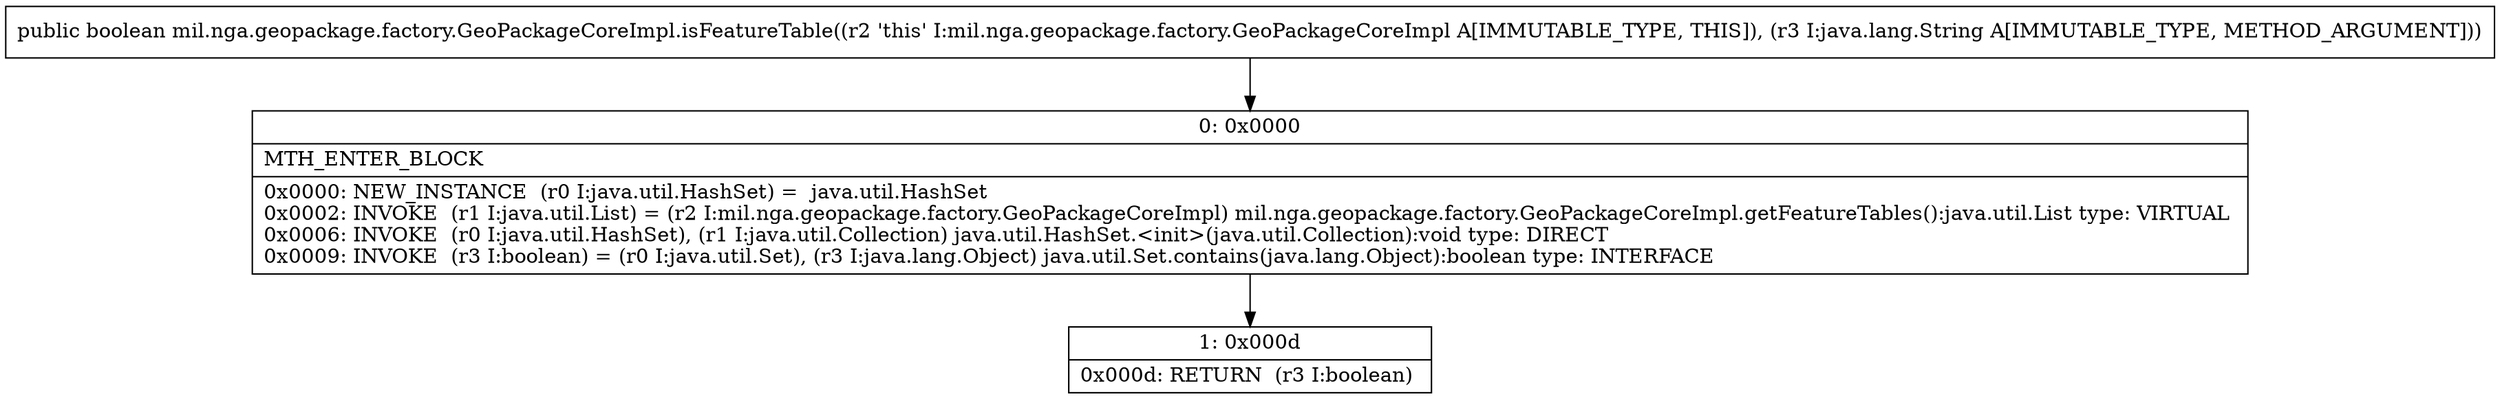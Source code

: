 digraph "CFG formil.nga.geopackage.factory.GeoPackageCoreImpl.isFeatureTable(Ljava\/lang\/String;)Z" {
Node_0 [shape=record,label="{0\:\ 0x0000|MTH_ENTER_BLOCK\l|0x0000: NEW_INSTANCE  (r0 I:java.util.HashSet) =  java.util.HashSet \l0x0002: INVOKE  (r1 I:java.util.List) = (r2 I:mil.nga.geopackage.factory.GeoPackageCoreImpl) mil.nga.geopackage.factory.GeoPackageCoreImpl.getFeatureTables():java.util.List type: VIRTUAL \l0x0006: INVOKE  (r0 I:java.util.HashSet), (r1 I:java.util.Collection) java.util.HashSet.\<init\>(java.util.Collection):void type: DIRECT \l0x0009: INVOKE  (r3 I:boolean) = (r0 I:java.util.Set), (r3 I:java.lang.Object) java.util.Set.contains(java.lang.Object):boolean type: INTERFACE \l}"];
Node_1 [shape=record,label="{1\:\ 0x000d|0x000d: RETURN  (r3 I:boolean) \l}"];
MethodNode[shape=record,label="{public boolean mil.nga.geopackage.factory.GeoPackageCoreImpl.isFeatureTable((r2 'this' I:mil.nga.geopackage.factory.GeoPackageCoreImpl A[IMMUTABLE_TYPE, THIS]), (r3 I:java.lang.String A[IMMUTABLE_TYPE, METHOD_ARGUMENT])) }"];
MethodNode -> Node_0;
Node_0 -> Node_1;
}

